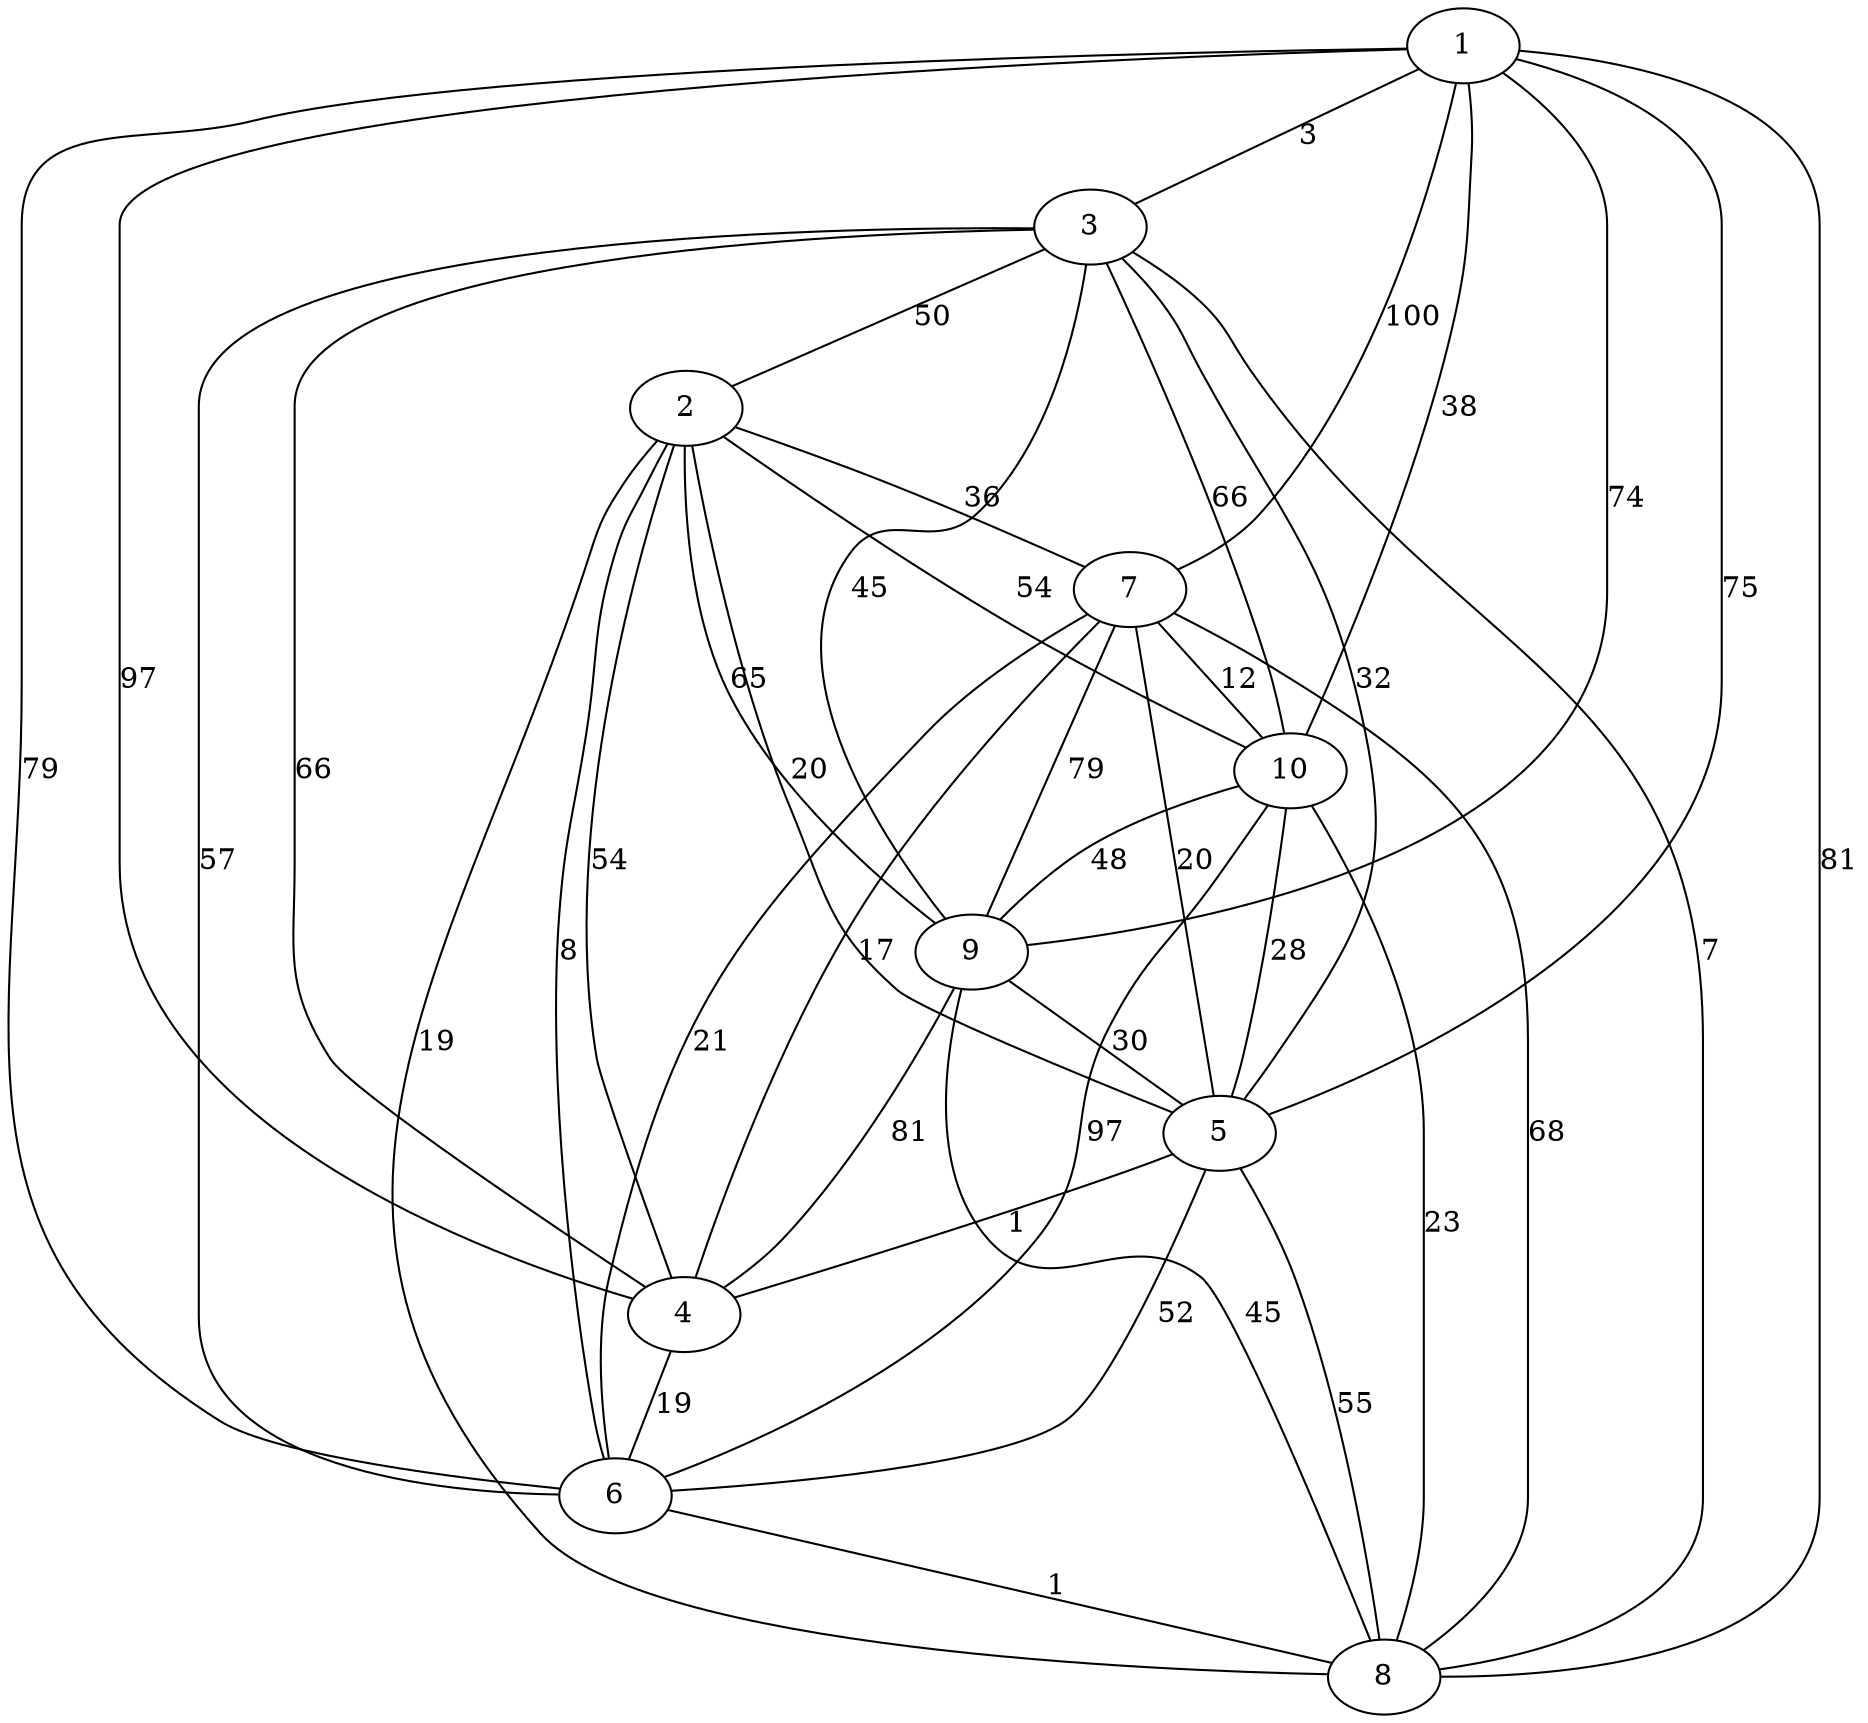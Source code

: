 graph G_1 {
    1;
    2;
    3;
    4;
    5;
    6;
    7;
    8;
    9;
    10;
    9 -- 2 [label="65"];
    5 -- 3 [label="32"];
    8 -- 9 [label="45"];
    4 -- 2 [label="54"];
    10 -- 5 [label="28"];
    3 -- 9 [label="45"];
    4 -- 1 [label="97"];
    6 -- 5 [label="52"];
    10 -- 8 [label="23"];
    3 -- 6 [label="57"];
    2 -- 8 [label="19"];
    7 -- 9 [label="79"];
    9 -- 4 [label="81"];
    9 -- 5 [label="30"];
    6 -- 8 [label="1"];
    7 -- 10 [label="12"];
    1 -- 5 [label="75"];
    5 -- 7 [label="20"];
    1 -- 3 [label="3"];
    8 -- 5 [label="55"];
    5 -- 4 [label="1"];
    2 -- 10 [label="54"];
    5 -- 2 [label="20"];
    4 -- 6 [label="19"];
    6 -- 2 [label="8"];
    7 -- 6 [label="21"];
    1 -- 8 [label="81"];
    10 -- 9 [label="48"];
    3 -- 10 [label="66"];
    10 -- 1 [label="38"];
    1 -- 6 [label="79"];
    3 -- 2 [label="50"];
    3 -- 4 [label="66"];
    8 -- 3 [label="7"];
    7 -- 1 [label="100"];
    4 -- 7 [label="17"];
    7 -- 8 [label="68"];
    1 -- 9 [label="74"];
    2 -- 7 [label="36"];
    6 -- 10 [label="97"];
}